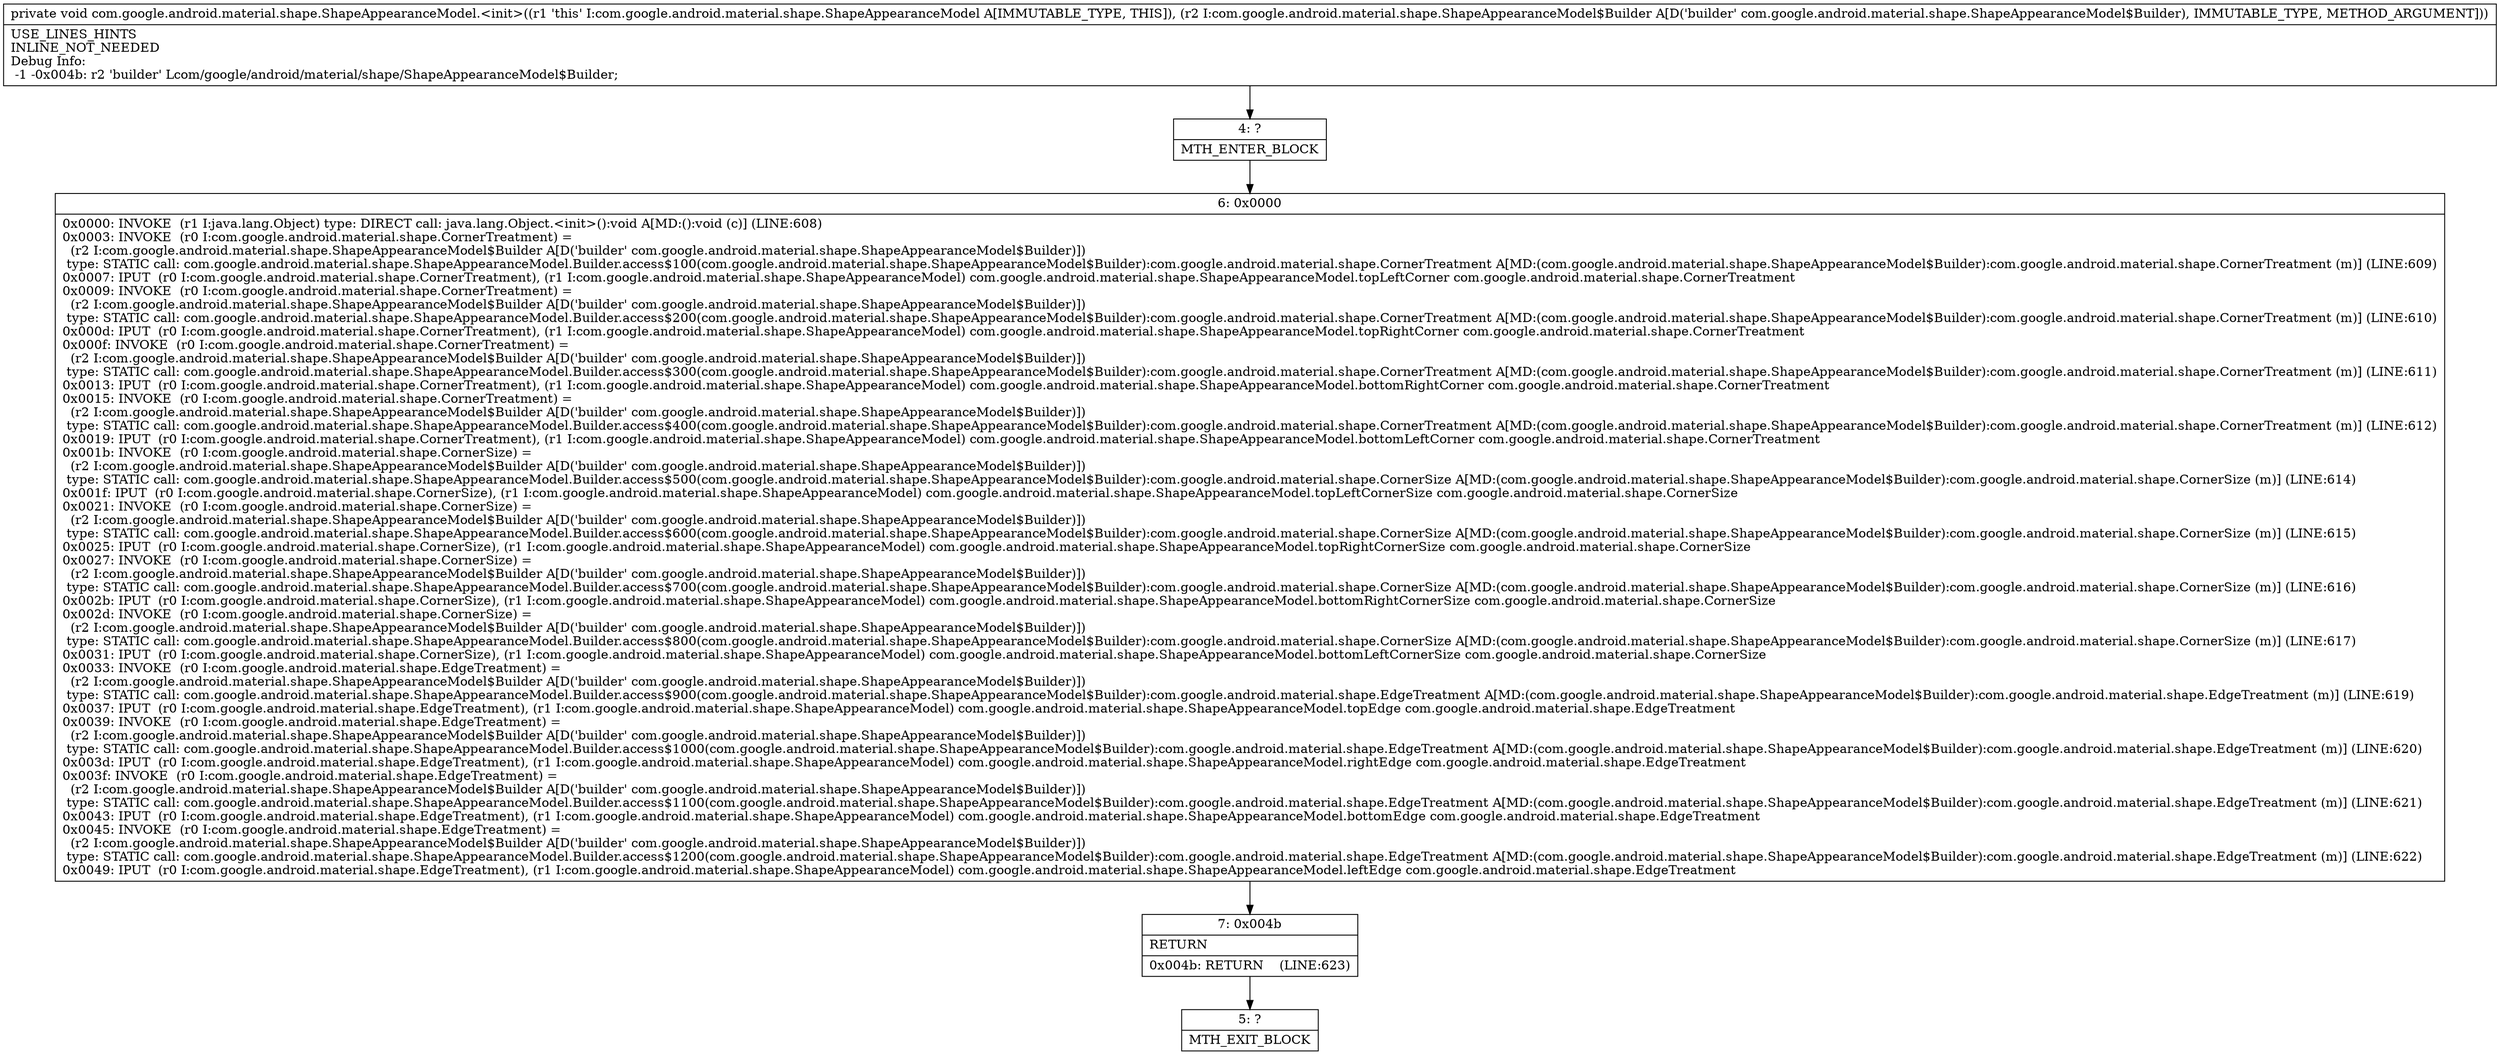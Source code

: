 digraph "CFG forcom.google.android.material.shape.ShapeAppearanceModel.\<init\>(Lcom\/google\/android\/material\/shape\/ShapeAppearanceModel$Builder;)V" {
Node_4 [shape=record,label="{4\:\ ?|MTH_ENTER_BLOCK\l}"];
Node_6 [shape=record,label="{6\:\ 0x0000|0x0000: INVOKE  (r1 I:java.lang.Object) type: DIRECT call: java.lang.Object.\<init\>():void A[MD:():void (c)] (LINE:608)\l0x0003: INVOKE  (r0 I:com.google.android.material.shape.CornerTreatment) = \l  (r2 I:com.google.android.material.shape.ShapeAppearanceModel$Builder A[D('builder' com.google.android.material.shape.ShapeAppearanceModel$Builder)])\l type: STATIC call: com.google.android.material.shape.ShapeAppearanceModel.Builder.access$100(com.google.android.material.shape.ShapeAppearanceModel$Builder):com.google.android.material.shape.CornerTreatment A[MD:(com.google.android.material.shape.ShapeAppearanceModel$Builder):com.google.android.material.shape.CornerTreatment (m)] (LINE:609)\l0x0007: IPUT  (r0 I:com.google.android.material.shape.CornerTreatment), (r1 I:com.google.android.material.shape.ShapeAppearanceModel) com.google.android.material.shape.ShapeAppearanceModel.topLeftCorner com.google.android.material.shape.CornerTreatment \l0x0009: INVOKE  (r0 I:com.google.android.material.shape.CornerTreatment) = \l  (r2 I:com.google.android.material.shape.ShapeAppearanceModel$Builder A[D('builder' com.google.android.material.shape.ShapeAppearanceModel$Builder)])\l type: STATIC call: com.google.android.material.shape.ShapeAppearanceModel.Builder.access$200(com.google.android.material.shape.ShapeAppearanceModel$Builder):com.google.android.material.shape.CornerTreatment A[MD:(com.google.android.material.shape.ShapeAppearanceModel$Builder):com.google.android.material.shape.CornerTreatment (m)] (LINE:610)\l0x000d: IPUT  (r0 I:com.google.android.material.shape.CornerTreatment), (r1 I:com.google.android.material.shape.ShapeAppearanceModel) com.google.android.material.shape.ShapeAppearanceModel.topRightCorner com.google.android.material.shape.CornerTreatment \l0x000f: INVOKE  (r0 I:com.google.android.material.shape.CornerTreatment) = \l  (r2 I:com.google.android.material.shape.ShapeAppearanceModel$Builder A[D('builder' com.google.android.material.shape.ShapeAppearanceModel$Builder)])\l type: STATIC call: com.google.android.material.shape.ShapeAppearanceModel.Builder.access$300(com.google.android.material.shape.ShapeAppearanceModel$Builder):com.google.android.material.shape.CornerTreatment A[MD:(com.google.android.material.shape.ShapeAppearanceModel$Builder):com.google.android.material.shape.CornerTreatment (m)] (LINE:611)\l0x0013: IPUT  (r0 I:com.google.android.material.shape.CornerTreatment), (r1 I:com.google.android.material.shape.ShapeAppearanceModel) com.google.android.material.shape.ShapeAppearanceModel.bottomRightCorner com.google.android.material.shape.CornerTreatment \l0x0015: INVOKE  (r0 I:com.google.android.material.shape.CornerTreatment) = \l  (r2 I:com.google.android.material.shape.ShapeAppearanceModel$Builder A[D('builder' com.google.android.material.shape.ShapeAppearanceModel$Builder)])\l type: STATIC call: com.google.android.material.shape.ShapeAppearanceModel.Builder.access$400(com.google.android.material.shape.ShapeAppearanceModel$Builder):com.google.android.material.shape.CornerTreatment A[MD:(com.google.android.material.shape.ShapeAppearanceModel$Builder):com.google.android.material.shape.CornerTreatment (m)] (LINE:612)\l0x0019: IPUT  (r0 I:com.google.android.material.shape.CornerTreatment), (r1 I:com.google.android.material.shape.ShapeAppearanceModel) com.google.android.material.shape.ShapeAppearanceModel.bottomLeftCorner com.google.android.material.shape.CornerTreatment \l0x001b: INVOKE  (r0 I:com.google.android.material.shape.CornerSize) = \l  (r2 I:com.google.android.material.shape.ShapeAppearanceModel$Builder A[D('builder' com.google.android.material.shape.ShapeAppearanceModel$Builder)])\l type: STATIC call: com.google.android.material.shape.ShapeAppearanceModel.Builder.access$500(com.google.android.material.shape.ShapeAppearanceModel$Builder):com.google.android.material.shape.CornerSize A[MD:(com.google.android.material.shape.ShapeAppearanceModel$Builder):com.google.android.material.shape.CornerSize (m)] (LINE:614)\l0x001f: IPUT  (r0 I:com.google.android.material.shape.CornerSize), (r1 I:com.google.android.material.shape.ShapeAppearanceModel) com.google.android.material.shape.ShapeAppearanceModel.topLeftCornerSize com.google.android.material.shape.CornerSize \l0x0021: INVOKE  (r0 I:com.google.android.material.shape.CornerSize) = \l  (r2 I:com.google.android.material.shape.ShapeAppearanceModel$Builder A[D('builder' com.google.android.material.shape.ShapeAppearanceModel$Builder)])\l type: STATIC call: com.google.android.material.shape.ShapeAppearanceModel.Builder.access$600(com.google.android.material.shape.ShapeAppearanceModel$Builder):com.google.android.material.shape.CornerSize A[MD:(com.google.android.material.shape.ShapeAppearanceModel$Builder):com.google.android.material.shape.CornerSize (m)] (LINE:615)\l0x0025: IPUT  (r0 I:com.google.android.material.shape.CornerSize), (r1 I:com.google.android.material.shape.ShapeAppearanceModel) com.google.android.material.shape.ShapeAppearanceModel.topRightCornerSize com.google.android.material.shape.CornerSize \l0x0027: INVOKE  (r0 I:com.google.android.material.shape.CornerSize) = \l  (r2 I:com.google.android.material.shape.ShapeAppearanceModel$Builder A[D('builder' com.google.android.material.shape.ShapeAppearanceModel$Builder)])\l type: STATIC call: com.google.android.material.shape.ShapeAppearanceModel.Builder.access$700(com.google.android.material.shape.ShapeAppearanceModel$Builder):com.google.android.material.shape.CornerSize A[MD:(com.google.android.material.shape.ShapeAppearanceModel$Builder):com.google.android.material.shape.CornerSize (m)] (LINE:616)\l0x002b: IPUT  (r0 I:com.google.android.material.shape.CornerSize), (r1 I:com.google.android.material.shape.ShapeAppearanceModel) com.google.android.material.shape.ShapeAppearanceModel.bottomRightCornerSize com.google.android.material.shape.CornerSize \l0x002d: INVOKE  (r0 I:com.google.android.material.shape.CornerSize) = \l  (r2 I:com.google.android.material.shape.ShapeAppearanceModel$Builder A[D('builder' com.google.android.material.shape.ShapeAppearanceModel$Builder)])\l type: STATIC call: com.google.android.material.shape.ShapeAppearanceModel.Builder.access$800(com.google.android.material.shape.ShapeAppearanceModel$Builder):com.google.android.material.shape.CornerSize A[MD:(com.google.android.material.shape.ShapeAppearanceModel$Builder):com.google.android.material.shape.CornerSize (m)] (LINE:617)\l0x0031: IPUT  (r0 I:com.google.android.material.shape.CornerSize), (r1 I:com.google.android.material.shape.ShapeAppearanceModel) com.google.android.material.shape.ShapeAppearanceModel.bottomLeftCornerSize com.google.android.material.shape.CornerSize \l0x0033: INVOKE  (r0 I:com.google.android.material.shape.EdgeTreatment) = \l  (r2 I:com.google.android.material.shape.ShapeAppearanceModel$Builder A[D('builder' com.google.android.material.shape.ShapeAppearanceModel$Builder)])\l type: STATIC call: com.google.android.material.shape.ShapeAppearanceModel.Builder.access$900(com.google.android.material.shape.ShapeAppearanceModel$Builder):com.google.android.material.shape.EdgeTreatment A[MD:(com.google.android.material.shape.ShapeAppearanceModel$Builder):com.google.android.material.shape.EdgeTreatment (m)] (LINE:619)\l0x0037: IPUT  (r0 I:com.google.android.material.shape.EdgeTreatment), (r1 I:com.google.android.material.shape.ShapeAppearanceModel) com.google.android.material.shape.ShapeAppearanceModel.topEdge com.google.android.material.shape.EdgeTreatment \l0x0039: INVOKE  (r0 I:com.google.android.material.shape.EdgeTreatment) = \l  (r2 I:com.google.android.material.shape.ShapeAppearanceModel$Builder A[D('builder' com.google.android.material.shape.ShapeAppearanceModel$Builder)])\l type: STATIC call: com.google.android.material.shape.ShapeAppearanceModel.Builder.access$1000(com.google.android.material.shape.ShapeAppearanceModel$Builder):com.google.android.material.shape.EdgeTreatment A[MD:(com.google.android.material.shape.ShapeAppearanceModel$Builder):com.google.android.material.shape.EdgeTreatment (m)] (LINE:620)\l0x003d: IPUT  (r0 I:com.google.android.material.shape.EdgeTreatment), (r1 I:com.google.android.material.shape.ShapeAppearanceModel) com.google.android.material.shape.ShapeAppearanceModel.rightEdge com.google.android.material.shape.EdgeTreatment \l0x003f: INVOKE  (r0 I:com.google.android.material.shape.EdgeTreatment) = \l  (r2 I:com.google.android.material.shape.ShapeAppearanceModel$Builder A[D('builder' com.google.android.material.shape.ShapeAppearanceModel$Builder)])\l type: STATIC call: com.google.android.material.shape.ShapeAppearanceModel.Builder.access$1100(com.google.android.material.shape.ShapeAppearanceModel$Builder):com.google.android.material.shape.EdgeTreatment A[MD:(com.google.android.material.shape.ShapeAppearanceModel$Builder):com.google.android.material.shape.EdgeTreatment (m)] (LINE:621)\l0x0043: IPUT  (r0 I:com.google.android.material.shape.EdgeTreatment), (r1 I:com.google.android.material.shape.ShapeAppearanceModel) com.google.android.material.shape.ShapeAppearanceModel.bottomEdge com.google.android.material.shape.EdgeTreatment \l0x0045: INVOKE  (r0 I:com.google.android.material.shape.EdgeTreatment) = \l  (r2 I:com.google.android.material.shape.ShapeAppearanceModel$Builder A[D('builder' com.google.android.material.shape.ShapeAppearanceModel$Builder)])\l type: STATIC call: com.google.android.material.shape.ShapeAppearanceModel.Builder.access$1200(com.google.android.material.shape.ShapeAppearanceModel$Builder):com.google.android.material.shape.EdgeTreatment A[MD:(com.google.android.material.shape.ShapeAppearanceModel$Builder):com.google.android.material.shape.EdgeTreatment (m)] (LINE:622)\l0x0049: IPUT  (r0 I:com.google.android.material.shape.EdgeTreatment), (r1 I:com.google.android.material.shape.ShapeAppearanceModel) com.google.android.material.shape.ShapeAppearanceModel.leftEdge com.google.android.material.shape.EdgeTreatment \l}"];
Node_7 [shape=record,label="{7\:\ 0x004b|RETURN\l|0x004b: RETURN    (LINE:623)\l}"];
Node_5 [shape=record,label="{5\:\ ?|MTH_EXIT_BLOCK\l}"];
MethodNode[shape=record,label="{private void com.google.android.material.shape.ShapeAppearanceModel.\<init\>((r1 'this' I:com.google.android.material.shape.ShapeAppearanceModel A[IMMUTABLE_TYPE, THIS]), (r2 I:com.google.android.material.shape.ShapeAppearanceModel$Builder A[D('builder' com.google.android.material.shape.ShapeAppearanceModel$Builder), IMMUTABLE_TYPE, METHOD_ARGUMENT]))  | USE_LINES_HINTS\lINLINE_NOT_NEEDED\lDebug Info:\l  \-1 \-0x004b: r2 'builder' Lcom\/google\/android\/material\/shape\/ShapeAppearanceModel$Builder;\l}"];
MethodNode -> Node_4;Node_4 -> Node_6;
Node_6 -> Node_7;
Node_7 -> Node_5;
}

